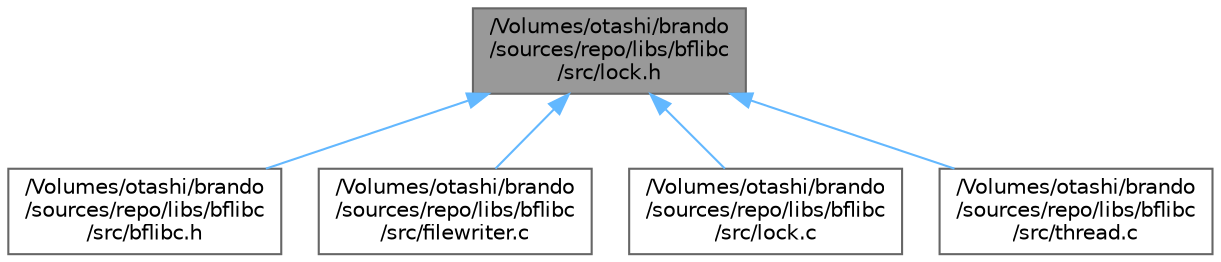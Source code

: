 digraph "/Volumes/otashi/brando/sources/repo/libs/bflibc/src/lock.h"
{
 // LATEX_PDF_SIZE
  bgcolor="transparent";
  edge [fontname=Helvetica,fontsize=10,labelfontname=Helvetica,labelfontsize=10];
  node [fontname=Helvetica,fontsize=10,shape=box,height=0.2,width=0.4];
  Node1 [id="Node000001",label="/Volumes/otashi/brando\l/sources/repo/libs/bflibc\l/src/lock.h",height=0.2,width=0.4,color="gray40", fillcolor="grey60", style="filled", fontcolor="black",tooltip=" "];
  Node1 -> Node2 [id="edge1_Node000001_Node000002",dir="back",color="steelblue1",style="solid",tooltip=" "];
  Node2 [id="Node000002",label="/Volumes/otashi/brando\l/sources/repo/libs/bflibc\l/src/bflibc.h",height=0.2,width=0.4,color="grey40", fillcolor="white", style="filled",URL="$d7/d3e/bflibc_8h.html",tooltip=" "];
  Node1 -> Node3 [id="edge2_Node000001_Node000003",dir="back",color="steelblue1",style="solid",tooltip=" "];
  Node3 [id="Node000003",label="/Volumes/otashi/brando\l/sources/repo/libs/bflibc\l/src/filewriter.c",height=0.2,width=0.4,color="grey40", fillcolor="white", style="filled",URL="$de/db5/filewriter_8c.html",tooltip=" "];
  Node1 -> Node4 [id="edge3_Node000001_Node000004",dir="back",color="steelblue1",style="solid",tooltip=" "];
  Node4 [id="Node000004",label="/Volumes/otashi/brando\l/sources/repo/libs/bflibc\l/src/lock.c",height=0.2,width=0.4,color="grey40", fillcolor="white", style="filled",URL="$da/dae/lock_8c.html",tooltip=" "];
  Node1 -> Node5 [id="edge4_Node000001_Node000005",dir="back",color="steelblue1",style="solid",tooltip=" "];
  Node5 [id="Node000005",label="/Volumes/otashi/brando\l/sources/repo/libs/bflibc\l/src/thread.c",height=0.2,width=0.4,color="grey40", fillcolor="white", style="filled",URL="$d3/de7/thread_8c.html",tooltip=" "];
}
